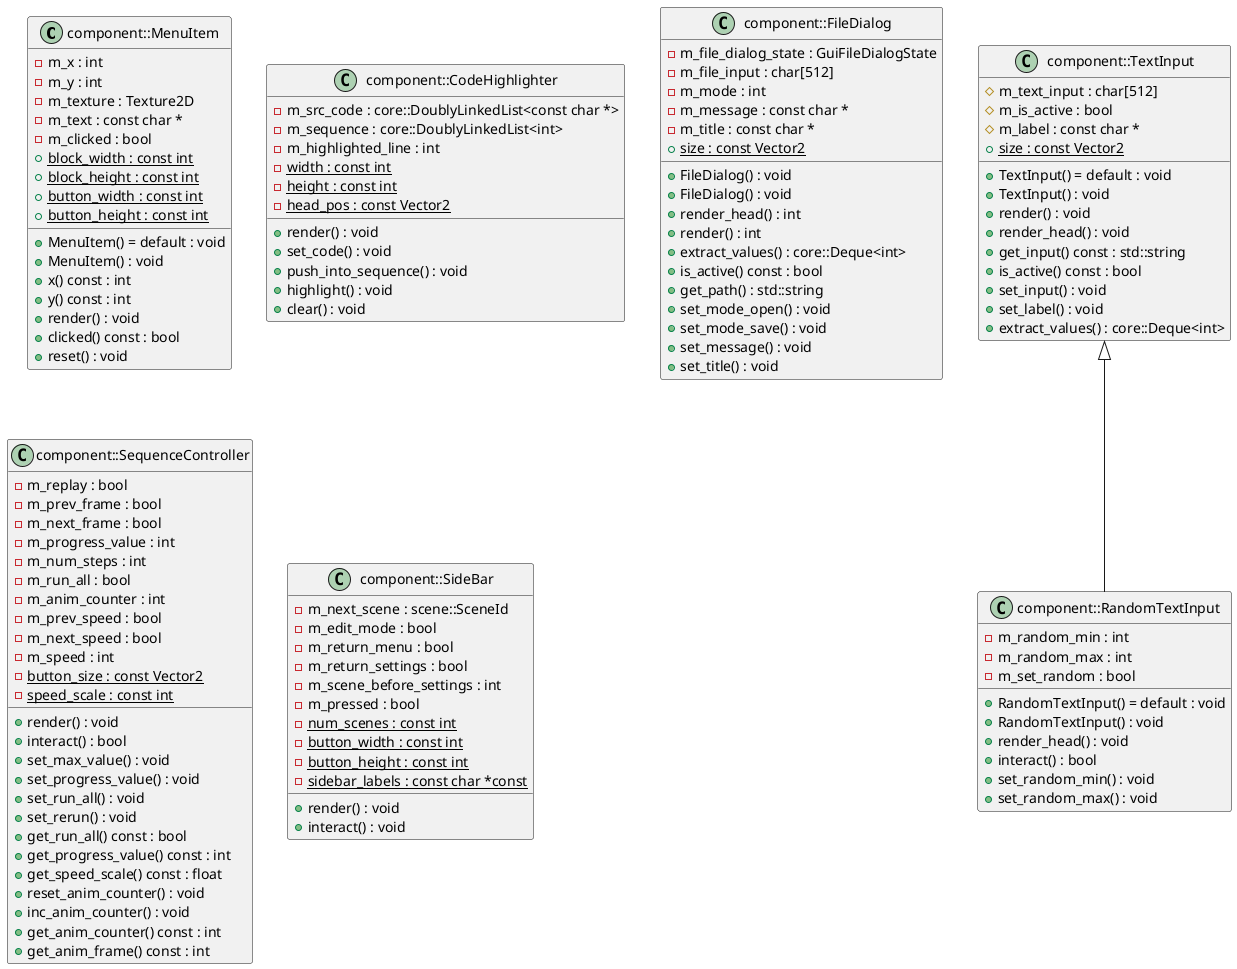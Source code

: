 @startuml
class "component::MenuItem" as C_0000838521297003920901
class C_0000838521297003920901 {
+MenuItem() = default : void
+MenuItem() : void
+x() const : int
+y() const : int
+render() : void
+clicked() const : bool
+reset() : void
-m_x : int
-m_y : int
-m_texture : Texture2D
-m_text : const char *
-m_clicked : bool
{static} +block_width : const int
{static} +block_height : const int
{static} +button_width : const int
{static} +button_height : const int
}
class "component::CodeHighlighter" as C_0002054133981456560134
class C_0002054133981456560134 {
+render() : void
+set_code() : void
+push_into_sequence() : void
+highlight() : void
+clear() : void
-m_src_code : core::DoublyLinkedList<const char *>
-m_sequence : core::DoublyLinkedList<int>
-m_highlighted_line : int
{static} -width : const int
{static} -height : const int
{static} -head_pos : const Vector2
}
class "component::FileDialog" as C_0002086019584566554074
class C_0002086019584566554074 {
+FileDialog() : void
+FileDialog() : void
+render_head() : int
+render() : int
+extract_values() : core::Deque<int>
+is_active() const : bool
+get_path() : std::string
+set_mode_open() : void
+set_mode_save() : void
+set_message() : void
+set_title() : void
-m_file_dialog_state : GuiFileDialogState
-m_file_input : char[512]
-m_mode : int
-m_message : const char *
-m_title : const char *
{static} +size : const Vector2
}
class "component::TextInput" as C_0002253310056810959814
class C_0002253310056810959814 {
+TextInput() = default : void
+TextInput() : void
+render() : void
+render_head() : void
+get_input() const : std::string
+is_active() const : bool
+set_input() : void
+set_label() : void
+extract_values() : core::Deque<int>
#m_text_input : char[512]
#m_is_active : bool
#m_label : const char *
{static} +size : const Vector2
}
class "component::RandomTextInput" as C_0001164472522979595617
class C_0001164472522979595617 {
+RandomTextInput() = default : void
+RandomTextInput() : void
+render_head() : void
+interact() : bool
+set_random_min() : void
+set_random_max() : void
-m_random_min : int
-m_random_max : int
-m_set_random : bool
}
class "component::SequenceController" as C_0000345155806459925692
class C_0000345155806459925692 {
+render() : void
+interact() : bool
+set_max_value() : void
+set_progress_value() : void
+set_run_all() : void
+set_rerun() : void
+get_run_all() const : bool
+get_progress_value() const : int
+get_speed_scale() const : float
+reset_anim_counter() : void
+inc_anim_counter() : void
+get_anim_counter() const : int
+get_anim_frame() const : int
-m_replay : bool
-m_prev_frame : bool
-m_next_frame : bool
-m_progress_value : int
-m_num_steps : int
-m_run_all : bool
-m_anim_counter : int
-m_prev_speed : bool
-m_next_speed : bool
-m_speed : int
{static} -button_size : const Vector2
{static} -speed_scale : const int
}
class "component::SideBar" as C_0000536568757236472708
class C_0000536568757236472708 {
+render() : void
+interact() : void
-m_next_scene : scene::SceneId
-m_edit_mode : bool
-m_return_menu : bool
-m_return_settings : bool
-m_scene_before_settings : int
-m_pressed : bool
{static} -num_scenes : const int
{static} -button_width : const int
{static} -button_height : const int
{static} -sidebar_labels : const char *const
}
C_0002253310056810959814 <|-- C_0001164472522979595617

'Generated with clang-uml, version 0.3.4
'LLVM version Ubuntu clang version 15.0.7
@enduml
